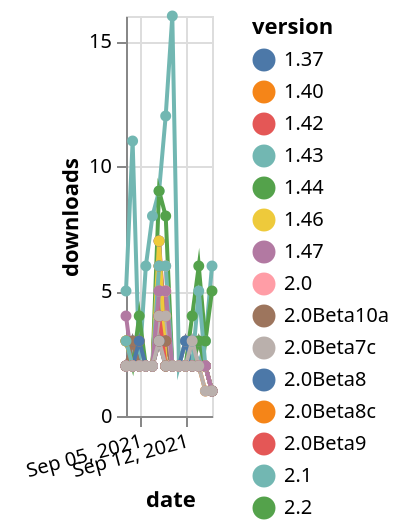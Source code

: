 {"$schema": "https://vega.github.io/schema/vega-lite/v5.json", "description": "A simple bar chart with embedded data.", "data": {"values": [{"date": "2021-09-03", "total": 1219, "delta": 2, "version": "2.52"}, {"date": "2021-09-04", "total": 1221, "delta": 2, "version": "2.52"}, {"date": "2021-09-05", "total": 1224, "delta": 3, "version": "2.52"}, {"date": "2021-09-06", "total": 1226, "delta": 2, "version": "2.52"}, {"date": "2021-09-07", "total": 1228, "delta": 2, "version": "2.52"}, {"date": "2021-09-08", "total": 1231, "delta": 3, "version": "2.52"}, {"date": "2021-09-09", "total": 1233, "delta": 2, "version": "2.52"}, {"date": "2021-09-10", "total": 1235, "delta": 2, "version": "2.52"}, {"date": "2021-09-11", "total": 1237, "delta": 2, "version": "2.52"}, {"date": "2021-09-12", "total": 1239, "delta": 2, "version": "2.52"}, {"date": "2021-09-13", "total": 1241, "delta": 2, "version": "2.52"}, {"date": "2021-09-14", "total": 1243, "delta": 2, "version": "2.52"}, {"date": "2021-09-15", "total": 1245, "delta": 2, "version": "2.52"}, {"date": "2021-09-16", "total": 1246, "delta": 1, "version": "2.52"}, {"date": "2021-09-03", "total": 2312, "delta": 3, "version": "2.3"}, {"date": "2021-09-04", "total": 2314, "delta": 2, "version": "2.3"}, {"date": "2021-09-05", "total": 2316, "delta": 2, "version": "2.3"}, {"date": "2021-09-06", "total": 2318, "delta": 2, "version": "2.3"}, {"date": "2021-09-07", "total": 2320, "delta": 2, "version": "2.3"}, {"date": "2021-09-08", "total": 2325, "delta": 5, "version": "2.3"}, {"date": "2021-09-09", "total": 2330, "delta": 5, "version": "2.3"}, {"date": "2021-09-10", "total": 2332, "delta": 2, "version": "2.3"}, {"date": "2021-09-11", "total": 2334, "delta": 2, "version": "2.3"}, {"date": "2021-09-12", "total": 2336, "delta": 2, "version": "2.3"}, {"date": "2021-09-13", "total": 2338, "delta": 2, "version": "2.3"}, {"date": "2021-09-14", "total": 2340, "delta": 2, "version": "2.3"}, {"date": "2021-09-15", "total": 2342, "delta": 2, "version": "2.3"}, {"date": "2021-09-16", "total": 2343, "delta": 1, "version": "2.3"}, {"date": "2021-09-03", "total": 2734, "delta": 2, "version": "2.0"}, {"date": "2021-09-04", "total": 2736, "delta": 2, "version": "2.0"}, {"date": "2021-09-05", "total": 2738, "delta": 2, "version": "2.0"}, {"date": "2021-09-06", "total": 2740, "delta": 2, "version": "2.0"}, {"date": "2021-09-07", "total": 2742, "delta": 2, "version": "2.0"}, {"date": "2021-09-08", "total": 2748, "delta": 6, "version": "2.0"}, {"date": "2021-09-09", "total": 2754, "delta": 6, "version": "2.0"}, {"date": "2021-09-10", "total": 2756, "delta": 2, "version": "2.0"}, {"date": "2021-09-11", "total": 2758, "delta": 2, "version": "2.0"}, {"date": "2021-09-12", "total": 2760, "delta": 2, "version": "2.0"}, {"date": "2021-09-13", "total": 2763, "delta": 3, "version": "2.0"}, {"date": "2021-09-14", "total": 2765, "delta": 2, "version": "2.0"}, {"date": "2021-09-15", "total": 2767, "delta": 2, "version": "2.0"}, {"date": "2021-09-16", "total": 2768, "delta": 1, "version": "2.0"}, {"date": "2021-09-03", "total": 2165, "delta": 2, "version": "2.3c"}, {"date": "2021-09-04", "total": 2167, "delta": 2, "version": "2.3c"}, {"date": "2021-09-05", "total": 2169, "delta": 2, "version": "2.3c"}, {"date": "2021-09-06", "total": 2171, "delta": 2, "version": "2.3c"}, {"date": "2021-09-07", "total": 2173, "delta": 2, "version": "2.3c"}, {"date": "2021-09-08", "total": 2178, "delta": 5, "version": "2.3c"}, {"date": "2021-09-09", "total": 2183, "delta": 5, "version": "2.3c"}, {"date": "2021-09-10", "total": 2185, "delta": 2, "version": "2.3c"}, {"date": "2021-09-11", "total": 2187, "delta": 2, "version": "2.3c"}, {"date": "2021-09-12", "total": 2189, "delta": 2, "version": "2.3c"}, {"date": "2021-09-13", "total": 2191, "delta": 2, "version": "2.3c"}, {"date": "2021-09-14", "total": 2193, "delta": 2, "version": "2.3c"}, {"date": "2021-09-15", "total": 2195, "delta": 2, "version": "2.3c"}, {"date": "2021-09-16", "total": 2196, "delta": 1, "version": "2.3c"}, {"date": "2021-09-03", "total": 2312, "delta": 2, "version": "2.0Beta9"}, {"date": "2021-09-04", "total": 2314, "delta": 2, "version": "2.0Beta9"}, {"date": "2021-09-05", "total": 2316, "delta": 2, "version": "2.0Beta9"}, {"date": "2021-09-06", "total": 2318, "delta": 2, "version": "2.0Beta9"}, {"date": "2021-09-07", "total": 2320, "delta": 2, "version": "2.0Beta9"}, {"date": "2021-09-08", "total": 2323, "delta": 3, "version": "2.0Beta9"}, {"date": "2021-09-09", "total": 2326, "delta": 3, "version": "2.0Beta9"}, {"date": "2021-09-10", "total": 2328, "delta": 2, "version": "2.0Beta9"}, {"date": "2021-09-11", "total": 2330, "delta": 2, "version": "2.0Beta9"}, {"date": "2021-09-12", "total": 2332, "delta": 2, "version": "2.0Beta9"}, {"date": "2021-09-13", "total": 2334, "delta": 2, "version": "2.0Beta9"}, {"date": "2021-09-14", "total": 2336, "delta": 2, "version": "2.0Beta9"}, {"date": "2021-09-15", "total": 2338, "delta": 2, "version": "2.0Beta9"}, {"date": "2021-09-16", "total": 2339, "delta": 1, "version": "2.0Beta9"}, {"date": "2021-09-03", "total": 2745, "delta": 2, "version": "2.0Beta8"}, {"date": "2021-09-04", "total": 2747, "delta": 2, "version": "2.0Beta8"}, {"date": "2021-09-05", "total": 2749, "delta": 2, "version": "2.0Beta8"}, {"date": "2021-09-06", "total": 2751, "delta": 2, "version": "2.0Beta8"}, {"date": "2021-09-07", "total": 2753, "delta": 2, "version": "2.0Beta8"}, {"date": "2021-09-08", "total": 2757, "delta": 4, "version": "2.0Beta8"}, {"date": "2021-09-09", "total": 2759, "delta": 2, "version": "2.0Beta8"}, {"date": "2021-09-10", "total": 2761, "delta": 2, "version": "2.0Beta8"}, {"date": "2021-09-11", "total": 2763, "delta": 2, "version": "2.0Beta8"}, {"date": "2021-09-12", "total": 2765, "delta": 2, "version": "2.0Beta8"}, {"date": "2021-09-13", "total": 2768, "delta": 3, "version": "2.0Beta8"}, {"date": "2021-09-14", "total": 2770, "delta": 2, "version": "2.0Beta8"}, {"date": "2021-09-15", "total": 2772, "delta": 2, "version": "2.0Beta8"}, {"date": "2021-09-16", "total": 2773, "delta": 1, "version": "2.0Beta8"}, {"date": "2021-09-03", "total": 3909, "delta": 2, "version": "1.42"}, {"date": "2021-09-04", "total": 3911, "delta": 2, "version": "1.42"}, {"date": "2021-09-05", "total": 3913, "delta": 2, "version": "1.42"}, {"date": "2021-09-06", "total": 3915, "delta": 2, "version": "1.42"}, {"date": "2021-09-07", "total": 3917, "delta": 2, "version": "1.42"}, {"date": "2021-09-08", "total": 3924, "delta": 7, "version": "1.42"}, {"date": "2021-09-09", "total": 3927, "delta": 3, "version": "1.42"}, {"date": "2021-09-10", "total": 3929, "delta": 2, "version": "1.42"}, {"date": "2021-09-11", "total": 3931, "delta": 2, "version": "1.42"}, {"date": "2021-09-12", "total": 3934, "delta": 3, "version": "1.42"}, {"date": "2021-09-13", "total": 3936, "delta": 2, "version": "1.42"}, {"date": "2021-09-14", "total": 3938, "delta": 2, "version": "1.42"}, {"date": "2021-09-15", "total": 3940, "delta": 2, "version": "1.42"}, {"date": "2021-09-16", "total": 3941, "delta": 1, "version": "1.42"}, {"date": "2021-09-03", "total": 689, "delta": 5, "version": "2.55"}, {"date": "2021-09-04", "total": 700, "delta": 11, "version": "2.55"}, {"date": "2021-09-05", "total": 702, "delta": 2, "version": "2.55"}, {"date": "2021-09-06", "total": 708, "delta": 6, "version": "2.55"}, {"date": "2021-09-07", "total": 716, "delta": 8, "version": "2.55"}, {"date": "2021-09-08", "total": 725, "delta": 9, "version": "2.55"}, {"date": "2021-09-09", "total": 737, "delta": 12, "version": "2.55"}, {"date": "2021-09-10", "total": 753, "delta": 16, "version": "2.55"}, {"date": "2021-09-11", "total": 755, "delta": 2, "version": "2.55"}, {"date": "2021-09-12", "total": 758, "delta": 3, "version": "2.55"}, {"date": "2021-09-13", "total": 761, "delta": 3, "version": "2.55"}, {"date": "2021-09-14", "total": 763, "delta": 2, "version": "2.55"}, {"date": "2021-09-15", "total": 766, "delta": 3, "version": "2.55"}, {"date": "2021-09-16", "total": 772, "delta": 6, "version": "2.55"}, {"date": "2021-09-03", "total": 2279, "delta": 2, "version": "2.0Beta10a"}, {"date": "2021-09-04", "total": 2281, "delta": 2, "version": "2.0Beta10a"}, {"date": "2021-09-05", "total": 2283, "delta": 2, "version": "2.0Beta10a"}, {"date": "2021-09-06", "total": 2285, "delta": 2, "version": "2.0Beta10a"}, {"date": "2021-09-07", "total": 2287, "delta": 2, "version": "2.0Beta10a"}, {"date": "2021-09-08", "total": 2290, "delta": 3, "version": "2.0Beta10a"}, {"date": "2021-09-09", "total": 2293, "delta": 3, "version": "2.0Beta10a"}, {"date": "2021-09-10", "total": 2295, "delta": 2, "version": "2.0Beta10a"}, {"date": "2021-09-11", "total": 2297, "delta": 2, "version": "2.0Beta10a"}, {"date": "2021-09-12", "total": 2299, "delta": 2, "version": "2.0Beta10a"}, {"date": "2021-09-13", "total": 2301, "delta": 2, "version": "2.0Beta10a"}, {"date": "2021-09-14", "total": 2303, "delta": 2, "version": "2.0Beta10a"}, {"date": "2021-09-15", "total": 2305, "delta": 2, "version": "2.0Beta10a"}, {"date": "2021-09-16", "total": 2306, "delta": 1, "version": "2.0Beta10a"}, {"date": "2021-09-03", "total": 3057, "delta": 4, "version": "1.47"}, {"date": "2021-09-04", "total": 3059, "delta": 2, "version": "1.47"}, {"date": "2021-09-05", "total": 3061, "delta": 2, "version": "1.47"}, {"date": "2021-09-06", "total": 3063, "delta": 2, "version": "1.47"}, {"date": "2021-09-07", "total": 3065, "delta": 2, "version": "1.47"}, {"date": "2021-09-08", "total": 3070, "delta": 5, "version": "1.47"}, {"date": "2021-09-09", "total": 3072, "delta": 2, "version": "1.47"}, {"date": "2021-09-10", "total": 3074, "delta": 2, "version": "1.47"}, {"date": "2021-09-11", "total": 3076, "delta": 2, "version": "1.47"}, {"date": "2021-09-12", "total": 3078, "delta": 2, "version": "1.47"}, {"date": "2021-09-13", "total": 3080, "delta": 2, "version": "1.47"}, {"date": "2021-09-14", "total": 3083, "delta": 3, "version": "1.47"}, {"date": "2021-09-15", "total": 3085, "delta": 2, "version": "1.47"}, {"date": "2021-09-16", "total": 3086, "delta": 1, "version": "1.47"}, {"date": "2021-09-03", "total": 3412, "delta": 2, "version": "1.37"}, {"date": "2021-09-04", "total": 3415, "delta": 3, "version": "1.37"}, {"date": "2021-09-05", "total": 3417, "delta": 2, "version": "1.37"}, {"date": "2021-09-06", "total": 3419, "delta": 2, "version": "1.37"}, {"date": "2021-09-07", "total": 3421, "delta": 2, "version": "1.37"}, {"date": "2021-09-08", "total": 3428, "delta": 7, "version": "1.37"}, {"date": "2021-09-09", "total": 3430, "delta": 2, "version": "1.37"}, {"date": "2021-09-10", "total": 3432, "delta": 2, "version": "1.37"}, {"date": "2021-09-11", "total": 3434, "delta": 2, "version": "1.37"}, {"date": "2021-09-12", "total": 3436, "delta": 2, "version": "1.37"}, {"date": "2021-09-13", "total": 3438, "delta": 2, "version": "1.37"}, {"date": "2021-09-14", "total": 3440, "delta": 2, "version": "1.37"}, {"date": "2021-09-15", "total": 3442, "delta": 2, "version": "1.37"}, {"date": "2021-09-16", "total": 3443, "delta": 1, "version": "1.37"}, {"date": "2021-09-03", "total": 4259, "delta": 3, "version": "1.44"}, {"date": "2021-09-04", "total": 4261, "delta": 2, "version": "1.44"}, {"date": "2021-09-05", "total": 4265, "delta": 4, "version": "1.44"}, {"date": "2021-09-06", "total": 4267, "delta": 2, "version": "1.44"}, {"date": "2021-09-07", "total": 4269, "delta": 2, "version": "1.44"}, {"date": "2021-09-08", "total": 4275, "delta": 6, "version": "1.44"}, {"date": "2021-09-09", "total": 4277, "delta": 2, "version": "1.44"}, {"date": "2021-09-10", "total": 4279, "delta": 2, "version": "1.44"}, {"date": "2021-09-11", "total": 4281, "delta": 2, "version": "1.44"}, {"date": "2021-09-12", "total": 4283, "delta": 2, "version": "1.44"}, {"date": "2021-09-13", "total": 4287, "delta": 4, "version": "1.44"}, {"date": "2021-09-14", "total": 4293, "delta": 6, "version": "1.44"}, {"date": "2021-09-15", "total": 4296, "delta": 3, "version": "1.44"}, {"date": "2021-09-16", "total": 4301, "delta": 5, "version": "1.44"}, {"date": "2021-09-03", "total": 3705, "delta": 2, "version": "1.40"}, {"date": "2021-09-04", "total": 3707, "delta": 2, "version": "1.40"}, {"date": "2021-09-05", "total": 3709, "delta": 2, "version": "1.40"}, {"date": "2021-09-06", "total": 3711, "delta": 2, "version": "1.40"}, {"date": "2021-09-07", "total": 3713, "delta": 2, "version": "1.40"}, {"date": "2021-09-08", "total": 3719, "delta": 6, "version": "1.40"}, {"date": "2021-09-09", "total": 3721, "delta": 2, "version": "1.40"}, {"date": "2021-09-10", "total": 3723, "delta": 2, "version": "1.40"}, {"date": "2021-09-11", "total": 3725, "delta": 2, "version": "1.40"}, {"date": "2021-09-12", "total": 3727, "delta": 2, "version": "1.40"}, {"date": "2021-09-13", "total": 3729, "delta": 2, "version": "1.40"}, {"date": "2021-09-14", "total": 3731, "delta": 2, "version": "1.40"}, {"date": "2021-09-15", "total": 3733, "delta": 2, "version": "1.40"}, {"date": "2021-09-16", "total": 3734, "delta": 1, "version": "1.40"}, {"date": "2021-09-03", "total": 2562, "delta": 3, "version": "2.0Beta8c"}, {"date": "2021-09-04", "total": 2564, "delta": 2, "version": "2.0Beta8c"}, {"date": "2021-09-05", "total": 2566, "delta": 2, "version": "2.0Beta8c"}, {"date": "2021-09-06", "total": 2568, "delta": 2, "version": "2.0Beta8c"}, {"date": "2021-09-07", "total": 2570, "delta": 2, "version": "2.0Beta8c"}, {"date": "2021-09-08", "total": 2574, "delta": 4, "version": "2.0Beta8c"}, {"date": "2021-09-09", "total": 2578, "delta": 4, "version": "2.0Beta8c"}, {"date": "2021-09-10", "total": 2580, "delta": 2, "version": "2.0Beta8c"}, {"date": "2021-09-11", "total": 2582, "delta": 2, "version": "2.0Beta8c"}, {"date": "2021-09-12", "total": 2584, "delta": 2, "version": "2.0Beta8c"}, {"date": "2021-09-13", "total": 2586, "delta": 2, "version": "2.0Beta8c"}, {"date": "2021-09-14", "total": 2588, "delta": 2, "version": "2.0Beta8c"}, {"date": "2021-09-15", "total": 2589, "delta": 1, "version": "2.0Beta8c"}, {"date": "2021-09-16", "total": 2590, "delta": 1, "version": "2.0Beta8c"}, {"date": "2021-09-03", "total": 3272, "delta": 2, "version": "2.2"}, {"date": "2021-09-04", "total": 3274, "delta": 2, "version": "2.2"}, {"date": "2021-09-05", "total": 3276, "delta": 2, "version": "2.2"}, {"date": "2021-09-06", "total": 3278, "delta": 2, "version": "2.2"}, {"date": "2021-09-07", "total": 3280, "delta": 2, "version": "2.2"}, {"date": "2021-09-08", "total": 3289, "delta": 9, "version": "2.2"}, {"date": "2021-09-09", "total": 3297, "delta": 8, "version": "2.2"}, {"date": "2021-09-10", "total": 3299, "delta": 2, "version": "2.2"}, {"date": "2021-09-11", "total": 3301, "delta": 2, "version": "2.2"}, {"date": "2021-09-12", "total": 3303, "delta": 2, "version": "2.2"}, {"date": "2021-09-13", "total": 3305, "delta": 2, "version": "2.2"}, {"date": "2021-09-14", "total": 3308, "delta": 3, "version": "2.2"}, {"date": "2021-09-15", "total": 3310, "delta": 2, "version": "2.2"}, {"date": "2021-09-16", "total": 3311, "delta": 1, "version": "2.2"}, {"date": "2021-09-03", "total": 2152, "delta": 2, "version": "2.3d"}, {"date": "2021-09-04", "total": 2155, "delta": 3, "version": "2.3d"}, {"date": "2021-09-05", "total": 2157, "delta": 2, "version": "2.3d"}, {"date": "2021-09-06", "total": 2159, "delta": 2, "version": "2.3d"}, {"date": "2021-09-07", "total": 2161, "delta": 2, "version": "2.3d"}, {"date": "2021-09-08", "total": 2165, "delta": 4, "version": "2.3d"}, {"date": "2021-09-09", "total": 2168, "delta": 3, "version": "2.3d"}, {"date": "2021-09-10", "total": 2170, "delta": 2, "version": "2.3d"}, {"date": "2021-09-11", "total": 2172, "delta": 2, "version": "2.3d"}, {"date": "2021-09-12", "total": 2174, "delta": 2, "version": "2.3d"}, {"date": "2021-09-13", "total": 2176, "delta": 2, "version": "2.3d"}, {"date": "2021-09-14", "total": 2178, "delta": 2, "version": "2.3d"}, {"date": "2021-09-15", "total": 2180, "delta": 2, "version": "2.3d"}, {"date": "2021-09-16", "total": 2181, "delta": 1, "version": "2.3d"}, {"date": "2021-09-03", "total": 2877, "delta": 2, "version": "1.43"}, {"date": "2021-09-04", "total": 2879, "delta": 2, "version": "1.43"}, {"date": "2021-09-05", "total": 2881, "delta": 2, "version": "1.43"}, {"date": "2021-09-06", "total": 2883, "delta": 2, "version": "1.43"}, {"date": "2021-09-07", "total": 2885, "delta": 2, "version": "1.43"}, {"date": "2021-09-08", "total": 2890, "delta": 5, "version": "1.43"}, {"date": "2021-09-09", "total": 2892, "delta": 2, "version": "1.43"}, {"date": "2021-09-10", "total": 2894, "delta": 2, "version": "1.43"}, {"date": "2021-09-11", "total": 2896, "delta": 2, "version": "1.43"}, {"date": "2021-09-12", "total": 2898, "delta": 2, "version": "1.43"}, {"date": "2021-09-13", "total": 2900, "delta": 2, "version": "1.43"}, {"date": "2021-09-14", "total": 2902, "delta": 2, "version": "1.43"}, {"date": "2021-09-15", "total": 2904, "delta": 2, "version": "1.43"}, {"date": "2021-09-16", "total": 2905, "delta": 1, "version": "1.43"}, {"date": "2021-09-03", "total": 4639, "delta": 2, "version": "1.46"}, {"date": "2021-09-04", "total": 4641, "delta": 2, "version": "1.46"}, {"date": "2021-09-05", "total": 4643, "delta": 2, "version": "1.46"}, {"date": "2021-09-06", "total": 4645, "delta": 2, "version": "1.46"}, {"date": "2021-09-07", "total": 4647, "delta": 2, "version": "1.46"}, {"date": "2021-09-08", "total": 4654, "delta": 7, "version": "1.46"}, {"date": "2021-09-09", "total": 4656, "delta": 2, "version": "1.46"}, {"date": "2021-09-10", "total": 4658, "delta": 2, "version": "1.46"}, {"date": "2021-09-11", "total": 4660, "delta": 2, "version": "1.46"}, {"date": "2021-09-12", "total": 4662, "delta": 2, "version": "1.46"}, {"date": "2021-09-13", "total": 4664, "delta": 2, "version": "1.46"}, {"date": "2021-09-14", "total": 4666, "delta": 2, "version": "1.46"}, {"date": "2021-09-15", "total": 4668, "delta": 2, "version": "1.46"}, {"date": "2021-09-16", "total": 4669, "delta": 1, "version": "1.46"}, {"date": "2021-09-03", "total": 1403, "delta": 2, "version": "2.5"}, {"date": "2021-09-04", "total": 1405, "delta": 2, "version": "2.5"}, {"date": "2021-09-05", "total": 1408, "delta": 3, "version": "2.5"}, {"date": "2021-09-06", "total": 1410, "delta": 2, "version": "2.5"}, {"date": "2021-09-07", "total": 1412, "delta": 2, "version": "2.5"}, {"date": "2021-09-08", "total": 1415, "delta": 3, "version": "2.5"}, {"date": "2021-09-09", "total": 1417, "delta": 2, "version": "2.5"}, {"date": "2021-09-10", "total": 1419, "delta": 2, "version": "2.5"}, {"date": "2021-09-11", "total": 1421, "delta": 2, "version": "2.5"}, {"date": "2021-09-12", "total": 1424, "delta": 3, "version": "2.5"}, {"date": "2021-09-13", "total": 1426, "delta": 2, "version": "2.5"}, {"date": "2021-09-14", "total": 1428, "delta": 2, "version": "2.5"}, {"date": "2021-09-15", "total": 1430, "delta": 2, "version": "2.5"}, {"date": "2021-09-16", "total": 1431, "delta": 1, "version": "2.5"}, {"date": "2021-09-03", "total": 3027, "delta": 3, "version": "2.1"}, {"date": "2021-09-04", "total": 3029, "delta": 2, "version": "2.1"}, {"date": "2021-09-05", "total": 3031, "delta": 2, "version": "2.1"}, {"date": "2021-09-06", "total": 3033, "delta": 2, "version": "2.1"}, {"date": "2021-09-07", "total": 3035, "delta": 2, "version": "2.1"}, {"date": "2021-09-08", "total": 3041, "delta": 6, "version": "2.1"}, {"date": "2021-09-09", "total": 3047, "delta": 6, "version": "2.1"}, {"date": "2021-09-10", "total": 3049, "delta": 2, "version": "2.1"}, {"date": "2021-09-11", "total": 3051, "delta": 2, "version": "2.1"}, {"date": "2021-09-12", "total": 3053, "delta": 2, "version": "2.1"}, {"date": "2021-09-13", "total": 3055, "delta": 2, "version": "2.1"}, {"date": "2021-09-14", "total": 3060, "delta": 5, "version": "2.1"}, {"date": "2021-09-15", "total": 3062, "delta": 2, "version": "2.1"}, {"date": "2021-09-16", "total": 3063, "delta": 1, "version": "2.1"}, {"date": "2021-09-03", "total": 1633, "delta": 2, "version": "2.53"}, {"date": "2021-09-04", "total": 1635, "delta": 2, "version": "2.53"}, {"date": "2021-09-05", "total": 1637, "delta": 2, "version": "2.53"}, {"date": "2021-09-06", "total": 1639, "delta": 2, "version": "2.53"}, {"date": "2021-09-07", "total": 1641, "delta": 2, "version": "2.53"}, {"date": "2021-09-08", "total": 1645, "delta": 4, "version": "2.53"}, {"date": "2021-09-09", "total": 1647, "delta": 2, "version": "2.53"}, {"date": "2021-09-10", "total": 1649, "delta": 2, "version": "2.53"}, {"date": "2021-09-11", "total": 1651, "delta": 2, "version": "2.53"}, {"date": "2021-09-12", "total": 1653, "delta": 2, "version": "2.53"}, {"date": "2021-09-13", "total": 1655, "delta": 2, "version": "2.53"}, {"date": "2021-09-14", "total": 1657, "delta": 2, "version": "2.53"}, {"date": "2021-09-15", "total": 1659, "delta": 2, "version": "2.53"}, {"date": "2021-09-16", "total": 1660, "delta": 1, "version": "2.53"}, {"date": "2021-09-03", "total": 2507, "delta": 2, "version": "2.4"}, {"date": "2021-09-04", "total": 2509, "delta": 2, "version": "2.4"}, {"date": "2021-09-05", "total": 2511, "delta": 2, "version": "2.4"}, {"date": "2021-09-06", "total": 2513, "delta": 2, "version": "2.4"}, {"date": "2021-09-07", "total": 2515, "delta": 2, "version": "2.4"}, {"date": "2021-09-08", "total": 2519, "delta": 4, "version": "2.4"}, {"date": "2021-09-09", "total": 2523, "delta": 4, "version": "2.4"}, {"date": "2021-09-10", "total": 2525, "delta": 2, "version": "2.4"}, {"date": "2021-09-11", "total": 2527, "delta": 2, "version": "2.4"}, {"date": "2021-09-12", "total": 2529, "delta": 2, "version": "2.4"}, {"date": "2021-09-13", "total": 2532, "delta": 3, "version": "2.4"}, {"date": "2021-09-14", "total": 2534, "delta": 2, "version": "2.4"}, {"date": "2021-09-15", "total": 2536, "delta": 2, "version": "2.4"}, {"date": "2021-09-16", "total": 2537, "delta": 1, "version": "2.4"}, {"date": "2021-09-03", "total": 2184, "delta": 2, "version": "2.3b"}, {"date": "2021-09-04", "total": 2186, "delta": 2, "version": "2.3b"}, {"date": "2021-09-05", "total": 2188, "delta": 2, "version": "2.3b"}, {"date": "2021-09-06", "total": 2190, "delta": 2, "version": "2.3b"}, {"date": "2021-09-07", "total": 2192, "delta": 2, "version": "2.3b"}, {"date": "2021-09-08", "total": 2197, "delta": 5, "version": "2.3b"}, {"date": "2021-09-09", "total": 2202, "delta": 5, "version": "2.3b"}, {"date": "2021-09-10", "total": 2204, "delta": 2, "version": "2.3b"}, {"date": "2021-09-11", "total": 2206, "delta": 2, "version": "2.3b"}, {"date": "2021-09-12", "total": 2208, "delta": 2, "version": "2.3b"}, {"date": "2021-09-13", "total": 2210, "delta": 2, "version": "2.3b"}, {"date": "2021-09-14", "total": 2212, "delta": 2, "version": "2.3b"}, {"date": "2021-09-15", "total": 2214, "delta": 2, "version": "2.3b"}, {"date": "2021-09-16", "total": 2215, "delta": 1, "version": "2.3b"}, {"date": "2021-09-03", "total": 2270, "delta": 2, "version": "2.0Beta7c"}, {"date": "2021-09-04", "total": 2272, "delta": 2, "version": "2.0Beta7c"}, {"date": "2021-09-05", "total": 2274, "delta": 2, "version": "2.0Beta7c"}, {"date": "2021-09-06", "total": 2276, "delta": 2, "version": "2.0Beta7c"}, {"date": "2021-09-07", "total": 2278, "delta": 2, "version": "2.0Beta7c"}, {"date": "2021-09-08", "total": 2281, "delta": 3, "version": "2.0Beta7c"}, {"date": "2021-09-09", "total": 2283, "delta": 2, "version": "2.0Beta7c"}, {"date": "2021-09-10", "total": 2285, "delta": 2, "version": "2.0Beta7c"}, {"date": "2021-09-11", "total": 2287, "delta": 2, "version": "2.0Beta7c"}, {"date": "2021-09-12", "total": 2289, "delta": 2, "version": "2.0Beta7c"}, {"date": "2021-09-13", "total": 2291, "delta": 2, "version": "2.0Beta7c"}, {"date": "2021-09-14", "total": 2293, "delta": 2, "version": "2.0Beta7c"}, {"date": "2021-09-15", "total": 2294, "delta": 1, "version": "2.0Beta7c"}, {"date": "2021-09-16", "total": 2295, "delta": 1, "version": "2.0Beta7c"}]}, "width": "container", "mark": {"type": "line", "point": {"filled": true}}, "encoding": {"x": {"field": "date", "type": "temporal", "timeUnit": "yearmonthdate", "title": "date", "axis": {"labelAngle": -15}}, "y": {"field": "delta", "type": "quantitative", "title": "downloads"}, "color": {"field": "version", "type": "nominal"}, "tooltip": {"field": "delta"}}}